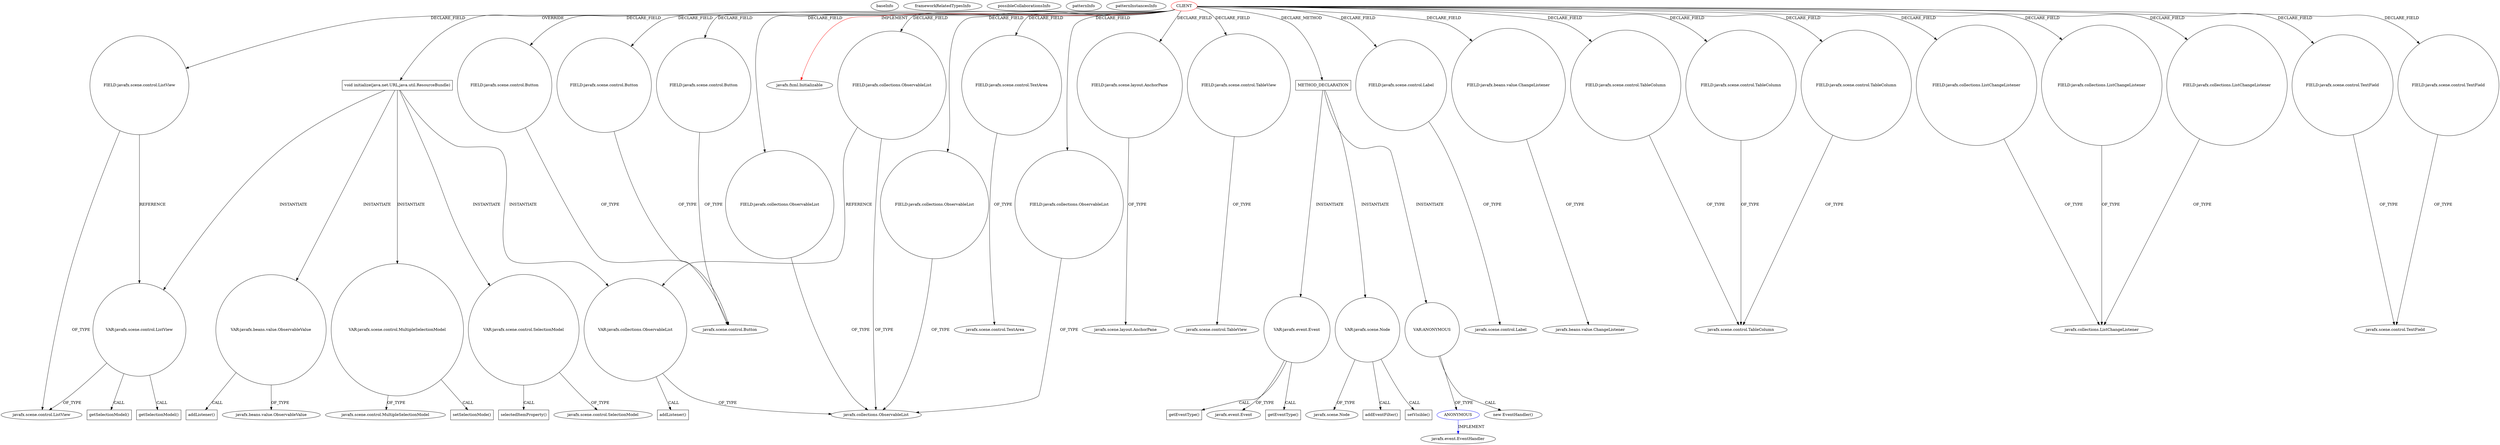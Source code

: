 digraph {
baseInfo[graphId=2229,category="pattern",isAnonymous=false,possibleRelation=true]
frameworkRelatedTypesInfo[0="javafx.fxml.Initializable"]
possibleCollaborationsInfo[0="2229~INSTANTIATION-CLIENT_METHOD_DECLARATION-~javafx.fxml.Initializable ~javafx.event.EventHandler ~false~true"]
patternInfo[frequency=3.0,patternRootClient=0]
patternInstancesInfo[0="ChrisWongAtCUHK-JavaFX~/ChrisWongAtCUHK-JavaFX/JavaFX-master/IssueTrackingLite/src/issuetrackinglite/IssueTrackingLiteController.java~IssueTrackingLiteController~240",1="sergiohpl-PMS~/sergiohpl-PMS/PMS-master/IssueTrackingLite/src/issuetrackinglite/IssueTrackingLiteController.java~IssueTrackingLiteController~4152",2="santi-gonzalez-javafx-tutos~/santi-gonzalez-javafx-tutos/javafx-tutos-master/IssueTrackingLite/src/issuetrackinglite/IssueTrackingLiteController.java~IssueTrackingLiteController~4083"]
47[label="javafx.scene.control.MultipleSelectionModel",vertexType="FRAMEWORK_CLASS_TYPE",isFrameworkType=false]
45[label="VAR:javafx.scene.control.MultipleSelectionModel",vertexType="VARIABLE_EXPRESION",isFrameworkType=false,shape=circle]
44[label="void initialize(java.net.URL,java.util.ResourceBundle)",vertexType="OVERRIDING_METHOD_DECLARATION",isFrameworkType=false,shape=box]
0[label="CLIENT",vertexType="ROOT_CLIENT_CLASS_DECLARATION",isFrameworkType=false,color=red]
8[label="FIELD:javafx.scene.control.Button",vertexType="FIELD_DECLARATION",isFrameworkType=false,shape=circle]
32[label="FIELD:javafx.scene.control.Button",vertexType="FIELD_DECLARATION",isFrameworkType=false,shape=circle]
22[label="FIELD:javafx.scene.control.Button",vertexType="FIELD_DECLARATION",isFrameworkType=false,shape=circle]
10[label="FIELD:javafx.scene.control.TextArea",vertexType="FIELD_DECLARATION",isFrameworkType=false,shape=circle]
48[label="VAR:javafx.scene.control.ListView",vertexType="VARIABLE_EXPRESION",isFrameworkType=false,shape=circle]
1[label="javafx.fxml.Initializable",vertexType="FRAMEWORK_INTERFACE_TYPE",isFrameworkType=false]
16[label="FIELD:javafx.collections.ObservableList",vertexType="FIELD_DECLARATION",isFrameworkType=false,shape=circle]
17[label="javafx.collections.ObservableList",vertexType="FRAMEWORK_INTERFACE_TYPE",isFrameworkType=false]
40[label="FIELD:javafx.collections.ObservableList",vertexType="FIELD_DECLARATION",isFrameworkType=false,shape=circle]
18[label="FIELD:javafx.collections.ObservableList",vertexType="FIELD_DECLARATION",isFrameworkType=false,shape=circle]
30[label="FIELD:javafx.collections.ObservableList",vertexType="FIELD_DECLARATION",isFrameworkType=false,shape=circle]
54[label="VAR:javafx.scene.control.SelectionModel",vertexType="VARIABLE_EXPRESION",isFrameworkType=false,shape=circle]
55[label="selectedItemProperty()",vertexType="INSIDE_CALL",isFrameworkType=false,shape=box]
56[label="javafx.scene.control.SelectionModel",vertexType="FRAMEWORK_CLASS_TYPE",isFrameworkType=false]
21[label="javafx.scene.control.ListView",vertexType="FRAMEWORK_CLASS_TYPE",isFrameworkType=false]
11[label="javafx.scene.control.TextArea",vertexType="FRAMEWORK_CLASS_TYPE",isFrameworkType=false]
58[label="getSelectionModel()",vertexType="INSIDE_CALL",isFrameworkType=false,shape=box]
49[label="getSelectionModel()",vertexType="INSIDE_CALL",isFrameworkType=false,shape=box]
12[label="FIELD:javafx.scene.layout.AnchorPane",vertexType="FIELD_DECLARATION",isFrameworkType=false,shape=circle]
38[label="FIELD:javafx.scene.control.TableView",vertexType="FIELD_DECLARATION",isFrameworkType=false,shape=circle]
39[label="javafx.scene.control.TableView",vertexType="FRAMEWORK_CLASS_TYPE",isFrameworkType=false]
20[label="FIELD:javafx.scene.control.ListView",vertexType="FIELD_DECLARATION",isFrameworkType=false,shape=circle]
46[label="setSelectionMode()",vertexType="INSIDE_CALL",isFrameworkType=false,shape=box]
265[label="METHOD_DECLARATION",vertexType="CLIENT_METHOD_DECLARATION",isFrameworkType=false,shape=box]
272[label="VAR:ANONYMOUS",vertexType="VARIABLE_EXPRESION",isFrameworkType=false,shape=circle]
273[label="ANONYMOUS",vertexType="REFERENCE_ANONYMOUS_DECLARATION",isFrameworkType=false,color=blue]
271[label="new EventHandler()",vertexType="CONSTRUCTOR_CALL",isFrameworkType=false]
275[label="VAR:javafx.event.Event",vertexType="VARIABLE_EXPRESION",isFrameworkType=false,shape=circle]
274[label="javafx.event.EventHandler",vertexType="FRAMEWORK_INTERFACE_TYPE",isFrameworkType=false]
14[label="FIELD:javafx.scene.control.Label",vertexType="FIELD_DECLARATION",isFrameworkType=false,shape=circle]
15[label="javafx.scene.control.Label",vertexType="FRAMEWORK_CLASS_TYPE",isFrameworkType=false]
26[label="FIELD:javafx.beans.value.ChangeListener",vertexType="FIELD_DECLARATION",isFrameworkType=false,shape=circle]
27[label="javafx.beans.value.ChangeListener",vertexType="FRAMEWORK_INTERFACE_TYPE",isFrameworkType=false]
9[label="javafx.scene.control.Button",vertexType="FRAMEWORK_CLASS_TYPE",isFrameworkType=false]
277[label="javafx.event.Event",vertexType="FRAMEWORK_CLASS_TYPE",isFrameworkType=false]
6[label="FIELD:javafx.scene.control.TableColumn",vertexType="FIELD_DECLARATION",isFrameworkType=false,shape=circle]
2[label="FIELD:javafx.scene.control.TableColumn",vertexType="FIELD_DECLARATION",isFrameworkType=false,shape=circle]
4[label="FIELD:javafx.scene.control.TableColumn",vertexType="FIELD_DECLARATION",isFrameworkType=false,shape=circle]
59[label="VAR:javafx.collections.ObservableList",vertexType="VARIABLE_EXPRESION",isFrameworkType=false,shape=circle]
51[label="VAR:javafx.beans.value.ObservableValue",vertexType="VARIABLE_EXPRESION",isFrameworkType=false,shape=circle]
13[label="javafx.scene.layout.AnchorPane",vertexType="FRAMEWORK_CLASS_TYPE",isFrameworkType=false]
24[label="FIELD:javafx.collections.ListChangeListener",vertexType="FIELD_DECLARATION",isFrameworkType=false,shape=circle]
25[label="javafx.collections.ListChangeListener",vertexType="FRAMEWORK_INTERFACE_TYPE",isFrameworkType=false]
28[label="FIELD:javafx.collections.ListChangeListener",vertexType="FIELD_DECLARATION",isFrameworkType=false,shape=circle]
42[label="FIELD:javafx.collections.ListChangeListener",vertexType="FIELD_DECLARATION",isFrameworkType=false,shape=circle]
36[label="FIELD:javafx.scene.control.TextField",vertexType="FIELD_DECLARATION",isFrameworkType=false,shape=circle]
35[label="javafx.scene.control.TextField",vertexType="FRAMEWORK_CLASS_TYPE",isFrameworkType=false]
34[label="FIELD:javafx.scene.control.TextField",vertexType="FIELD_DECLARATION",isFrameworkType=false,shape=circle]
3[label="javafx.scene.control.TableColumn",vertexType="FRAMEWORK_CLASS_TYPE",isFrameworkType=false]
52[label="addListener()",vertexType="INSIDE_CALL",isFrameworkType=false,shape=box]
60[label="addListener()",vertexType="INSIDE_CALL",isFrameworkType=false,shape=box]
266[label="VAR:javafx.scene.Node",vertexType="VARIABLE_EXPRESION",isFrameworkType=false,shape=circle]
270[label="addEventFilter()",vertexType="INSIDE_CALL",isFrameworkType=false,shape=box]
267[label="setVisible()",vertexType="INSIDE_CALL",isFrameworkType=false,shape=box]
268[label="javafx.scene.Node",vertexType="FRAMEWORK_CLASS_TYPE",isFrameworkType=false]
53[label="javafx.beans.value.ObservableValue",vertexType="FRAMEWORK_INTERFACE_TYPE",isFrameworkType=false]
276[label="getEventType()",vertexType="INSIDE_CALL",isFrameworkType=false,shape=box]
279[label="getEventType()",vertexType="INSIDE_CALL",isFrameworkType=false,shape=box]
266->268[label="OF_TYPE"]
45->47[label="OF_TYPE"]
0->24[label="DECLARE_FIELD"]
0->6[label="DECLARE_FIELD"]
8->9[label="OF_TYPE"]
266->267[label="CALL"]
44->59[label="INSTANTIATE"]
0->4[label="DECLARE_FIELD"]
20->48[label="REFERENCE"]
48->58[label="CALL"]
12->13[label="OF_TYPE"]
44->51[label="INSTANTIATE"]
44->54[label="INSTANTIATE"]
265->272[label="INSTANTIATE"]
0->18[label="DECLARE_FIELD"]
59->17[label="OF_TYPE"]
38->39[label="OF_TYPE"]
0->10[label="DECLARE_FIELD"]
16->17[label="OF_TYPE"]
265->266[label="INSTANTIATE"]
32->9[label="OF_TYPE"]
275->279[label="CALL"]
26->27[label="OF_TYPE"]
0->12[label="DECLARE_FIELD"]
0->14[label="DECLARE_FIELD"]
0->32[label="DECLARE_FIELD"]
0->1[label="IMPLEMENT",color=red]
275->276[label="CALL"]
18->17[label="OF_TYPE"]
54->55[label="CALL"]
0->2[label="DECLARE_FIELD"]
0->265[label="DECLARE_METHOD"]
0->42[label="DECLARE_FIELD"]
30->17[label="OF_TYPE"]
54->56[label="OF_TYPE"]
0->26[label="DECLARE_FIELD"]
51->53[label="OF_TYPE"]
40->17[label="OF_TYPE"]
10->11[label="OF_TYPE"]
0->16[label="DECLARE_FIELD"]
20->21[label="OF_TYPE"]
273->274[label="IMPLEMENT",color=blue]
2->3[label="OF_TYPE"]
0->44[label="OVERRIDE"]
24->25[label="OF_TYPE"]
0->38[label="DECLARE_FIELD"]
36->35[label="OF_TYPE"]
18->59[label="REFERENCE"]
14->15[label="OF_TYPE"]
44->45[label="INSTANTIATE"]
51->52[label="CALL"]
0->40[label="DECLARE_FIELD"]
266->270[label="CALL"]
275->277[label="OF_TYPE"]
42->25[label="OF_TYPE"]
48->49[label="CALL"]
6->3[label="OF_TYPE"]
0->30[label="DECLARE_FIELD"]
0->8[label="DECLARE_FIELD"]
22->9[label="OF_TYPE"]
0->22[label="DECLARE_FIELD"]
272->271[label="CALL"]
0->20[label="DECLARE_FIELD"]
265->275[label="INSTANTIATE"]
59->60[label="CALL"]
45->46[label="CALL"]
0->36[label="DECLARE_FIELD"]
28->25[label="OF_TYPE"]
48->21[label="OF_TYPE"]
44->48[label="INSTANTIATE"]
0->28[label="DECLARE_FIELD"]
272->273[label="OF_TYPE"]
4->3[label="OF_TYPE"]
34->35[label="OF_TYPE"]
0->34[label="DECLARE_FIELD"]
}
